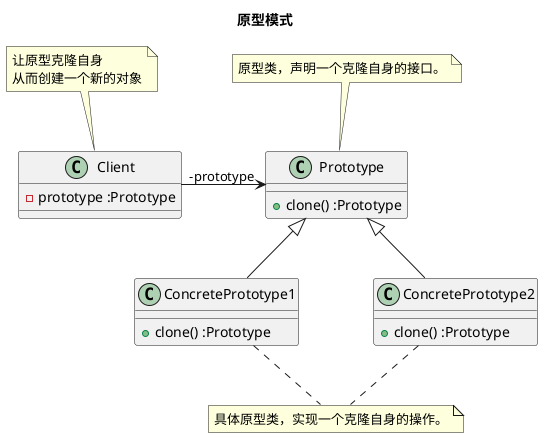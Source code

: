 @startuml
skinparam nodesep 75
'skinparam ranksep 60

title <b>原型模式</b>

class Client {
  - prototype :Prototype
}
note top: 让原型克隆自身\n从而创建一个新的对象

class Prototype {
  + clone() :Prototype
}
note top: 原型类，声明一个克隆自身的接口。

class ConcretePrototype1 {
  + clone() :Prototype
}

class ConcretePrototype2 {
  + clone() :Prototype
}

Client "-prototype" -right-> Prototype

Prototype <|-- ConcretePrototype1
Prototype <|-- ConcretePrototype2

note "具体原型类，实现一个克隆自身的操作。" as cpn
ConcretePrototype1 .. cpn
ConcretePrototype2 .. cpn

@enduml
